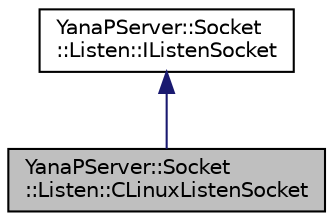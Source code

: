 digraph "YanaPServer::Socket::Listen::CLinuxListenSocket"
{
  edge [fontname="Helvetica",fontsize="10",labelfontname="Helvetica",labelfontsize="10"];
  node [fontname="Helvetica",fontsize="10",shape=record];
  Node0 [label="YanaPServer::Socket\l::Listen::CLinuxListenSocket",height=0.2,width=0.4,color="black", fillcolor="grey75", style="filled", fontcolor="black"];
  Node1 -> Node0 [dir="back",color="midnightblue",fontsize="10",style="solid",fontname="Helvetica"];
  Node1 [label="YanaPServer::Socket\l::Listen::IListenSocket",height=0.2,width=0.4,color="black", fillcolor="white", style="filled",URL="$class_yana_p_server_1_1_socket_1_1_listen_1_1_i_listen_socket.html",tooltip="Listen用Socketインタフェース "];
}
